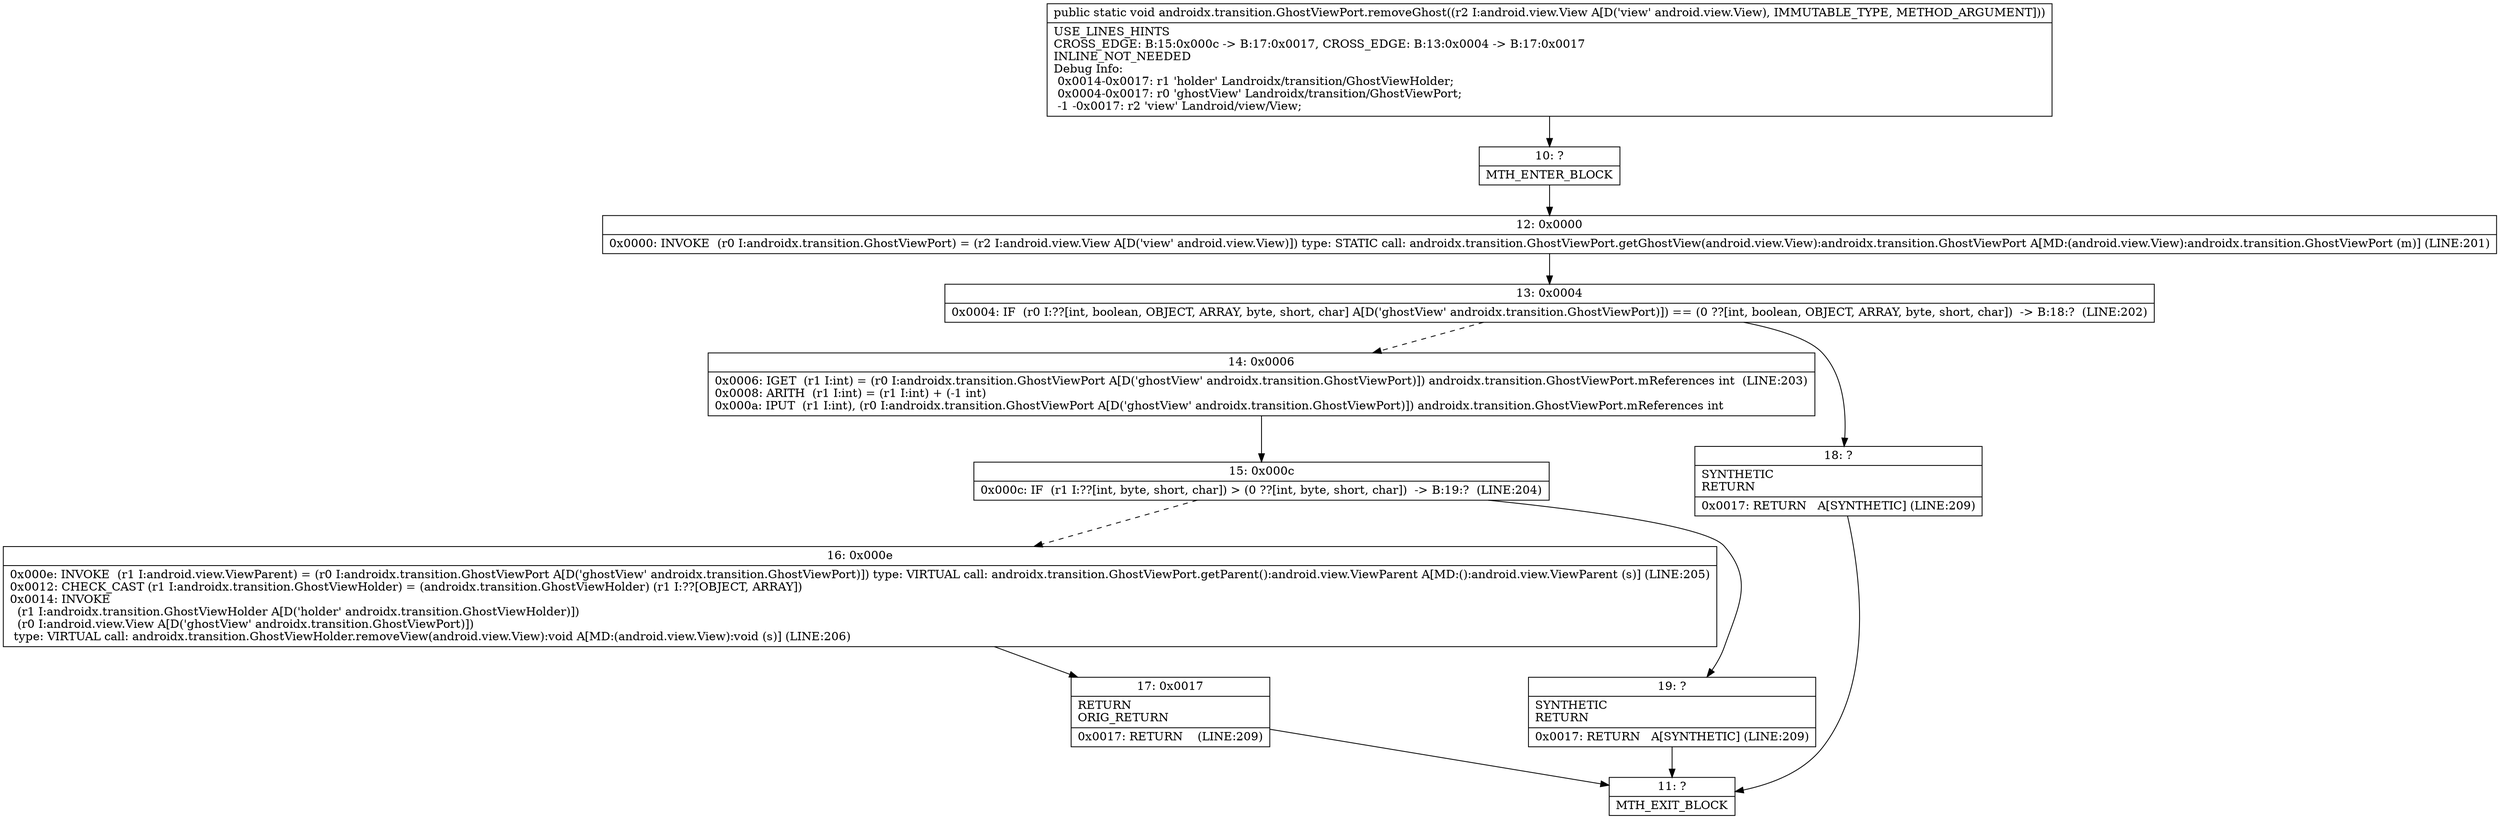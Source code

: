 digraph "CFG forandroidx.transition.GhostViewPort.removeGhost(Landroid\/view\/View;)V" {
Node_10 [shape=record,label="{10\:\ ?|MTH_ENTER_BLOCK\l}"];
Node_12 [shape=record,label="{12\:\ 0x0000|0x0000: INVOKE  (r0 I:androidx.transition.GhostViewPort) = (r2 I:android.view.View A[D('view' android.view.View)]) type: STATIC call: androidx.transition.GhostViewPort.getGhostView(android.view.View):androidx.transition.GhostViewPort A[MD:(android.view.View):androidx.transition.GhostViewPort (m)] (LINE:201)\l}"];
Node_13 [shape=record,label="{13\:\ 0x0004|0x0004: IF  (r0 I:??[int, boolean, OBJECT, ARRAY, byte, short, char] A[D('ghostView' androidx.transition.GhostViewPort)]) == (0 ??[int, boolean, OBJECT, ARRAY, byte, short, char])  \-\> B:18:?  (LINE:202)\l}"];
Node_14 [shape=record,label="{14\:\ 0x0006|0x0006: IGET  (r1 I:int) = (r0 I:androidx.transition.GhostViewPort A[D('ghostView' androidx.transition.GhostViewPort)]) androidx.transition.GhostViewPort.mReferences int  (LINE:203)\l0x0008: ARITH  (r1 I:int) = (r1 I:int) + (\-1 int) \l0x000a: IPUT  (r1 I:int), (r0 I:androidx.transition.GhostViewPort A[D('ghostView' androidx.transition.GhostViewPort)]) androidx.transition.GhostViewPort.mReferences int \l}"];
Node_15 [shape=record,label="{15\:\ 0x000c|0x000c: IF  (r1 I:??[int, byte, short, char]) \> (0 ??[int, byte, short, char])  \-\> B:19:?  (LINE:204)\l}"];
Node_16 [shape=record,label="{16\:\ 0x000e|0x000e: INVOKE  (r1 I:android.view.ViewParent) = (r0 I:androidx.transition.GhostViewPort A[D('ghostView' androidx.transition.GhostViewPort)]) type: VIRTUAL call: androidx.transition.GhostViewPort.getParent():android.view.ViewParent A[MD:():android.view.ViewParent (s)] (LINE:205)\l0x0012: CHECK_CAST (r1 I:androidx.transition.GhostViewHolder) = (androidx.transition.GhostViewHolder) (r1 I:??[OBJECT, ARRAY]) \l0x0014: INVOKE  \l  (r1 I:androidx.transition.GhostViewHolder A[D('holder' androidx.transition.GhostViewHolder)])\l  (r0 I:android.view.View A[D('ghostView' androidx.transition.GhostViewPort)])\l type: VIRTUAL call: androidx.transition.GhostViewHolder.removeView(android.view.View):void A[MD:(android.view.View):void (s)] (LINE:206)\l}"];
Node_17 [shape=record,label="{17\:\ 0x0017|RETURN\lORIG_RETURN\l|0x0017: RETURN    (LINE:209)\l}"];
Node_11 [shape=record,label="{11\:\ ?|MTH_EXIT_BLOCK\l}"];
Node_19 [shape=record,label="{19\:\ ?|SYNTHETIC\lRETURN\l|0x0017: RETURN   A[SYNTHETIC] (LINE:209)\l}"];
Node_18 [shape=record,label="{18\:\ ?|SYNTHETIC\lRETURN\l|0x0017: RETURN   A[SYNTHETIC] (LINE:209)\l}"];
MethodNode[shape=record,label="{public static void androidx.transition.GhostViewPort.removeGhost((r2 I:android.view.View A[D('view' android.view.View), IMMUTABLE_TYPE, METHOD_ARGUMENT]))  | USE_LINES_HINTS\lCROSS_EDGE: B:15:0x000c \-\> B:17:0x0017, CROSS_EDGE: B:13:0x0004 \-\> B:17:0x0017\lINLINE_NOT_NEEDED\lDebug Info:\l  0x0014\-0x0017: r1 'holder' Landroidx\/transition\/GhostViewHolder;\l  0x0004\-0x0017: r0 'ghostView' Landroidx\/transition\/GhostViewPort;\l  \-1 \-0x0017: r2 'view' Landroid\/view\/View;\l}"];
MethodNode -> Node_10;Node_10 -> Node_12;
Node_12 -> Node_13;
Node_13 -> Node_14[style=dashed];
Node_13 -> Node_18;
Node_14 -> Node_15;
Node_15 -> Node_16[style=dashed];
Node_15 -> Node_19;
Node_16 -> Node_17;
Node_17 -> Node_11;
Node_19 -> Node_11;
Node_18 -> Node_11;
}

